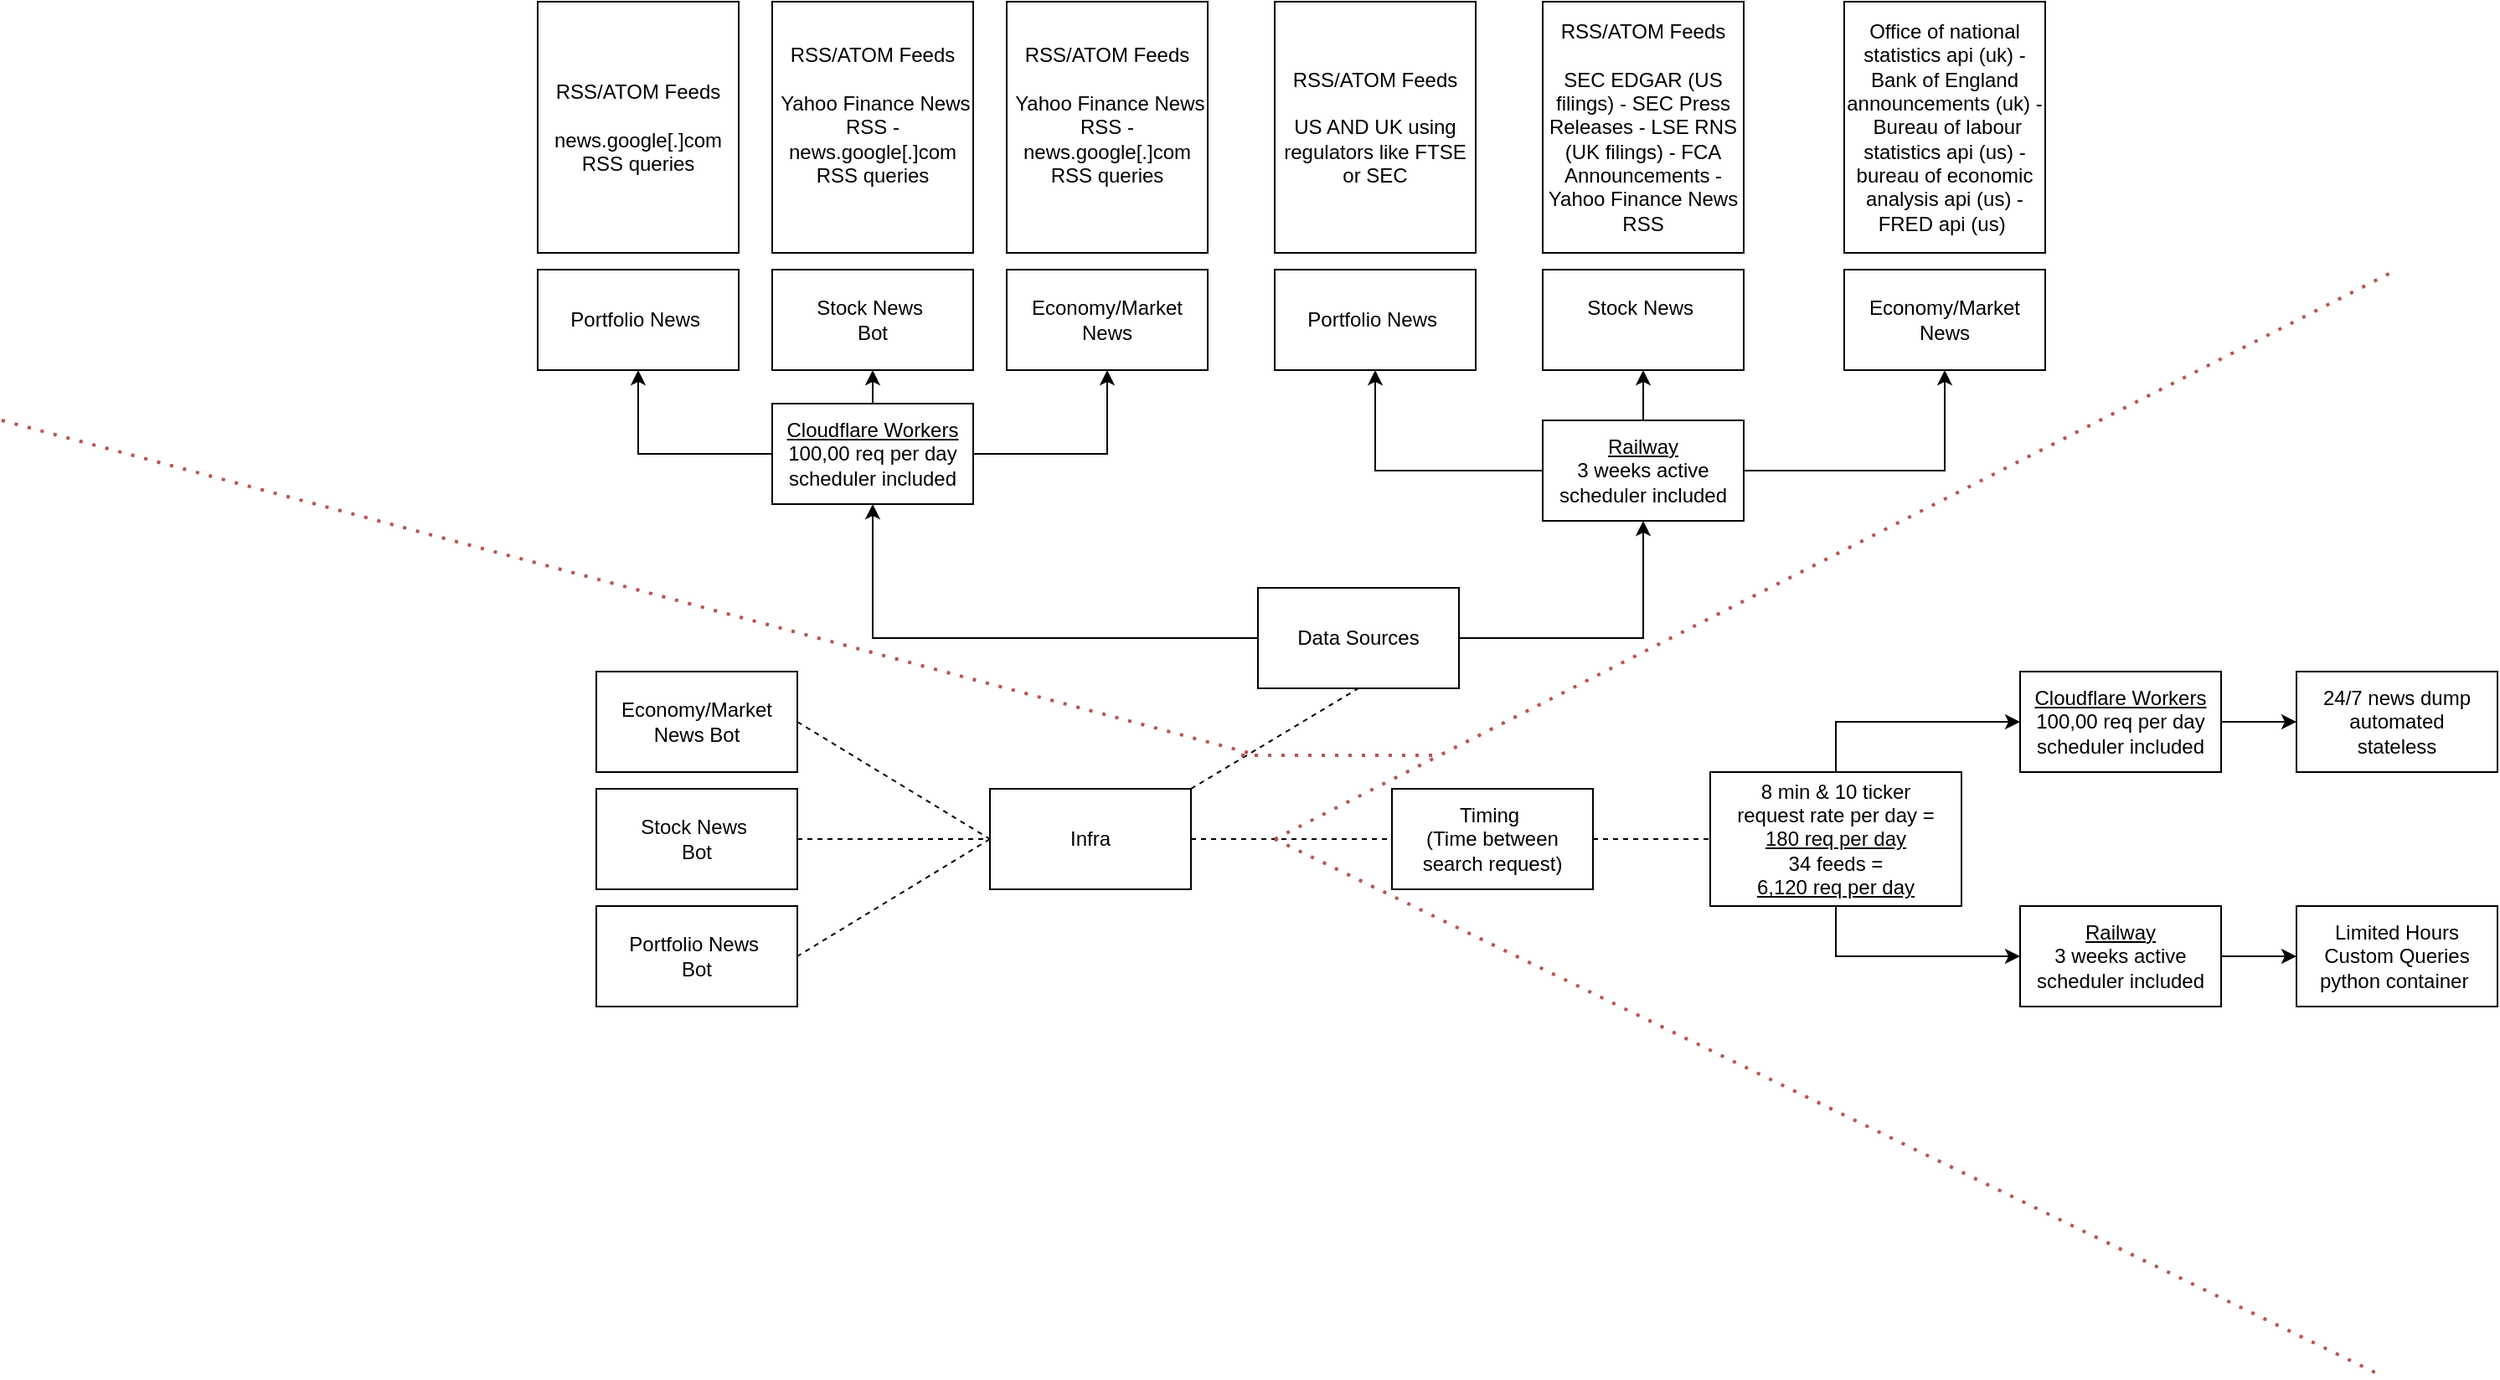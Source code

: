 <mxfile version="28.2.3">
  <diagram name="Page-1" id="nnKsCKl-IWVN3tEq_9vp">
    <mxGraphModel dx="1809" dy="2177" grid="1" gridSize="10" guides="1" tooltips="1" connect="1" arrows="1" fold="1" page="1" pageScale="1" pageWidth="850" pageHeight="1100" math="0" shadow="0">
      <root>
        <mxCell id="0" />
        <mxCell id="1" parent="0" />
        <mxCell id="F9hRTfmgnlkbgTNk5HiP-1" value="Stock News&amp;nbsp;&lt;div&gt;Bot&lt;/div&gt;" style="rounded=0;whiteSpace=wrap;html=1;" parent="1" vertex="1">
          <mxGeometry x="365" y="400" width="120" height="60" as="geometry" />
        </mxCell>
        <mxCell id="F9hRTfmgnlkbgTNk5HiP-2" value="" style="endArrow=none;dashed=1;html=1;rounded=0;exitX=1;exitY=0.5;exitDx=0;exitDy=0;" parent="1" source="F9hRTfmgnlkbgTNk5HiP-1" edge="1">
          <mxGeometry width="50" height="50" relative="1" as="geometry">
            <mxPoint x="570" y="460" as="sourcePoint" />
            <mxPoint x="600" y="430" as="targetPoint" />
          </mxGeometry>
        </mxCell>
        <mxCell id="F9hRTfmgnlkbgTNk5HiP-3" value="Infra" style="rounded=0;whiteSpace=wrap;html=1;" parent="1" vertex="1">
          <mxGeometry x="600" y="400" width="120" height="60" as="geometry" />
        </mxCell>
        <mxCell id="F9hRTfmgnlkbgTNk5HiP-4" value="Timing&amp;nbsp;&lt;div&gt;(Time between&lt;/div&gt;&lt;div&gt;search request)&lt;/div&gt;" style="rounded=0;whiteSpace=wrap;html=1;" parent="1" vertex="1">
          <mxGeometry x="840" y="400" width="120" height="60" as="geometry" />
        </mxCell>
        <mxCell id="F9hRTfmgnlkbgTNk5HiP-5" value="" style="endArrow=none;dashed=1;html=1;rounded=0;entryX=0;entryY=0.5;entryDx=0;entryDy=0;exitX=1;exitY=0.5;exitDx=0;exitDy=0;" parent="1" source="F9hRTfmgnlkbgTNk5HiP-3" target="F9hRTfmgnlkbgTNk5HiP-4" edge="1">
          <mxGeometry width="50" height="50" relative="1" as="geometry">
            <mxPoint x="860" y="640" as="sourcePoint" />
            <mxPoint x="910" y="590" as="targetPoint" />
          </mxGeometry>
        </mxCell>
        <mxCell id="-WAHRenZTirL-p5Dnmoj-7" style="edgeStyle=orthogonalEdgeStyle;rounded=0;orthogonalLoop=1;jettySize=auto;html=1;entryX=0;entryY=0.5;entryDx=0;entryDy=0;exitX=0.5;exitY=0;exitDx=0;exitDy=0;" edge="1" parent="1" source="-WAHRenZTirL-p5Dnmoj-1" target="-WAHRenZTirL-p5Dnmoj-4">
          <mxGeometry relative="1" as="geometry" />
        </mxCell>
        <mxCell id="-WAHRenZTirL-p5Dnmoj-8" style="edgeStyle=orthogonalEdgeStyle;rounded=0;orthogonalLoop=1;jettySize=auto;html=1;entryX=0;entryY=0.5;entryDx=0;entryDy=0;exitX=0.5;exitY=1;exitDx=0;exitDy=0;" edge="1" parent="1" source="-WAHRenZTirL-p5Dnmoj-1" target="-WAHRenZTirL-p5Dnmoj-5">
          <mxGeometry relative="1" as="geometry" />
        </mxCell>
        <mxCell id="-WAHRenZTirL-p5Dnmoj-1" value="8 min &amp;amp; 10 ticker&lt;div&gt;request rate per day =&lt;div&gt;&lt;u&gt;180 req per day&lt;/u&gt;&lt;br&gt;&lt;div&gt;34 feeds =&lt;/div&gt;&lt;/div&gt;&lt;/div&gt;&lt;div&gt;&lt;u&gt;6,120 req per day&lt;/u&gt;&lt;/div&gt;" style="rounded=0;whiteSpace=wrap;html=1;" vertex="1" parent="1">
          <mxGeometry x="1030" y="390" width="150" height="80" as="geometry" />
        </mxCell>
        <mxCell id="-WAHRenZTirL-p5Dnmoj-2" value="" style="endArrow=none;dashed=1;html=1;rounded=0;entryX=0;entryY=0.5;entryDx=0;entryDy=0;exitX=1;exitY=0.5;exitDx=0;exitDy=0;" edge="1" parent="1" source="F9hRTfmgnlkbgTNk5HiP-4" target="-WAHRenZTirL-p5Dnmoj-1">
          <mxGeometry width="50" height="50" relative="1" as="geometry">
            <mxPoint x="890" y="490" as="sourcePoint" />
            <mxPoint x="1010" y="490" as="targetPoint" />
          </mxGeometry>
        </mxCell>
        <mxCell id="-WAHRenZTirL-p5Dnmoj-13" style="edgeStyle=orthogonalEdgeStyle;rounded=0;orthogonalLoop=1;jettySize=auto;html=1;exitX=1;exitY=0.5;exitDx=0;exitDy=0;entryX=0;entryY=0.5;entryDx=0;entryDy=0;" edge="1" parent="1" source="-WAHRenZTirL-p5Dnmoj-4" target="-WAHRenZTirL-p5Dnmoj-9">
          <mxGeometry relative="1" as="geometry" />
        </mxCell>
        <mxCell id="-WAHRenZTirL-p5Dnmoj-4" value="&lt;u&gt;Cloudflare Workers&lt;/u&gt;&lt;div&gt;100,00 req per day&lt;/div&gt;&lt;div&gt;scheduler included&lt;/div&gt;" style="rounded=0;whiteSpace=wrap;html=1;" vertex="1" parent="1">
          <mxGeometry x="1215" y="330" width="120" height="60" as="geometry" />
        </mxCell>
        <mxCell id="-WAHRenZTirL-p5Dnmoj-14" style="edgeStyle=orthogonalEdgeStyle;rounded=0;orthogonalLoop=1;jettySize=auto;html=1;exitX=1;exitY=0.5;exitDx=0;exitDy=0;entryX=0;entryY=0.5;entryDx=0;entryDy=0;" edge="1" parent="1" source="-WAHRenZTirL-p5Dnmoj-5" target="-WAHRenZTirL-p5Dnmoj-10">
          <mxGeometry relative="1" as="geometry" />
        </mxCell>
        <mxCell id="-WAHRenZTirL-p5Dnmoj-5" value="&lt;u&gt;Railway&lt;/u&gt;&lt;div&gt;3 weeks active&lt;/div&gt;&lt;div&gt;scheduler included&lt;/div&gt;" style="rounded=0;whiteSpace=wrap;html=1;" vertex="1" parent="1">
          <mxGeometry x="1215" y="470" width="120" height="60" as="geometry" />
        </mxCell>
        <mxCell id="-WAHRenZTirL-p5Dnmoj-9" value="24/7 news dump&lt;div&gt;automated&lt;/div&gt;&lt;div&gt;stateless&lt;/div&gt;" style="rounded=0;whiteSpace=wrap;html=1;" vertex="1" parent="1">
          <mxGeometry x="1380" y="330" width="120" height="60" as="geometry" />
        </mxCell>
        <mxCell id="-WAHRenZTirL-p5Dnmoj-10" value="Limited Hours&lt;div&gt;Custom Queries&lt;/div&gt;&lt;div&gt;python container&amp;nbsp;&lt;/div&gt;" style="rounded=0;whiteSpace=wrap;html=1;" vertex="1" parent="1">
          <mxGeometry x="1380" y="470" width="120" height="60" as="geometry" />
        </mxCell>
        <mxCell id="-WAHRenZTirL-p5Dnmoj-11" value="" style="endArrow=none;dashed=1;html=1;dashPattern=1 3;strokeWidth=2;rounded=0;fillColor=#f8cecc;strokeColor=#b85450;" edge="1" parent="1">
          <mxGeometry width="50" height="50" relative="1" as="geometry">
            <mxPoint x="770" y="430" as="sourcePoint" />
            <mxPoint x="1440" y="90" as="targetPoint" />
          </mxGeometry>
        </mxCell>
        <mxCell id="-WAHRenZTirL-p5Dnmoj-12" value="" style="endArrow=none;dashed=1;html=1;dashPattern=1 3;strokeWidth=2;rounded=0;fillColor=#f8cecc;strokeColor=#b85450;" edge="1" parent="1">
          <mxGeometry width="50" height="50" relative="1" as="geometry">
            <mxPoint x="770" y="430" as="sourcePoint" />
            <mxPoint x="1430" y="750" as="targetPoint" />
          </mxGeometry>
        </mxCell>
        <mxCell id="-WAHRenZTirL-p5Dnmoj-15" value="Economy/Market News Bot" style="rounded=0;whiteSpace=wrap;html=1;" vertex="1" parent="1">
          <mxGeometry x="365" y="330" width="120" height="60" as="geometry" />
        </mxCell>
        <mxCell id="-WAHRenZTirL-p5Dnmoj-16" value="Portfolio News&amp;nbsp;&lt;div&gt;Bot&lt;/div&gt;" style="rounded=0;whiteSpace=wrap;html=1;" vertex="1" parent="1">
          <mxGeometry x="365" y="470" width="120" height="60" as="geometry" />
        </mxCell>
        <mxCell id="-WAHRenZTirL-p5Dnmoj-17" value="" style="endArrow=none;dashed=1;html=1;rounded=0;exitX=1;exitY=0.5;exitDx=0;exitDy=0;entryX=0;entryY=0.5;entryDx=0;entryDy=0;" edge="1" parent="1" source="-WAHRenZTirL-p5Dnmoj-15" target="F9hRTfmgnlkbgTNk5HiP-3">
          <mxGeometry width="50" height="50" relative="1" as="geometry">
            <mxPoint x="520" y="420" as="sourcePoint" />
            <mxPoint x="635" y="420" as="targetPoint" />
          </mxGeometry>
        </mxCell>
        <mxCell id="-WAHRenZTirL-p5Dnmoj-18" value="" style="endArrow=none;dashed=1;html=1;rounded=0;exitX=0;exitY=0.5;exitDx=0;exitDy=0;entryX=1;entryY=0.5;entryDx=0;entryDy=0;" edge="1" parent="1" source="F9hRTfmgnlkbgTNk5HiP-3" target="-WAHRenZTirL-p5Dnmoj-16">
          <mxGeometry width="50" height="50" relative="1" as="geometry">
            <mxPoint x="560" y="430" as="sourcePoint" />
            <mxPoint x="680" y="530" as="targetPoint" />
          </mxGeometry>
        </mxCell>
        <mxCell id="-WAHRenZTirL-p5Dnmoj-24" style="edgeStyle=orthogonalEdgeStyle;rounded=0;orthogonalLoop=1;jettySize=auto;html=1;entryX=0.5;entryY=1;entryDx=0;entryDy=0;" edge="1" parent="1" source="-WAHRenZTirL-p5Dnmoj-19" target="-WAHRenZTirL-p5Dnmoj-22">
          <mxGeometry relative="1" as="geometry" />
        </mxCell>
        <mxCell id="-WAHRenZTirL-p5Dnmoj-25" style="edgeStyle=orthogonalEdgeStyle;rounded=0;orthogonalLoop=1;jettySize=auto;html=1;entryX=0.5;entryY=1;entryDx=0;entryDy=0;exitX=1;exitY=0.5;exitDx=0;exitDy=0;" edge="1" parent="1" source="-WAHRenZTirL-p5Dnmoj-19" target="-WAHRenZTirL-p5Dnmoj-23">
          <mxGeometry relative="1" as="geometry" />
        </mxCell>
        <mxCell id="-WAHRenZTirL-p5Dnmoj-19" value="Data Sources" style="rounded=0;whiteSpace=wrap;html=1;" vertex="1" parent="1">
          <mxGeometry x="760" y="280" width="120" height="60" as="geometry" />
        </mxCell>
        <mxCell id="-WAHRenZTirL-p5Dnmoj-21" value="" style="endArrow=none;dashed=1;html=1;rounded=0;entryX=0.5;entryY=1;entryDx=0;entryDy=0;exitX=1;exitY=0;exitDx=0;exitDy=0;" edge="1" parent="1" source="F9hRTfmgnlkbgTNk5HiP-3" target="-WAHRenZTirL-p5Dnmoj-19">
          <mxGeometry width="50" height="50" relative="1" as="geometry">
            <mxPoint x="750" y="430" as="sourcePoint" />
            <mxPoint x="870" y="430" as="targetPoint" />
          </mxGeometry>
        </mxCell>
        <mxCell id="-WAHRenZTirL-p5Dnmoj-32" style="edgeStyle=orthogonalEdgeStyle;rounded=0;orthogonalLoop=1;jettySize=auto;html=1;entryX=0.5;entryY=1;entryDx=0;entryDy=0;exitX=1;exitY=0.5;exitDx=0;exitDy=0;" edge="1" parent="1" source="-WAHRenZTirL-p5Dnmoj-22" target="-WAHRenZTirL-p5Dnmoj-29">
          <mxGeometry relative="1" as="geometry" />
        </mxCell>
        <mxCell id="-WAHRenZTirL-p5Dnmoj-33" style="edgeStyle=orthogonalEdgeStyle;rounded=0;orthogonalLoop=1;jettySize=auto;html=1;entryX=0.5;entryY=1;entryDx=0;entryDy=0;" edge="1" parent="1" source="-WAHRenZTirL-p5Dnmoj-22" target="-WAHRenZTirL-p5Dnmoj-31">
          <mxGeometry relative="1" as="geometry" />
        </mxCell>
        <mxCell id="-WAHRenZTirL-p5Dnmoj-34" style="edgeStyle=orthogonalEdgeStyle;rounded=0;orthogonalLoop=1;jettySize=auto;html=1;exitX=0.5;exitY=0;exitDx=0;exitDy=0;entryX=0.5;entryY=1;entryDx=0;entryDy=0;" edge="1" parent="1" source="-WAHRenZTirL-p5Dnmoj-22" target="-WAHRenZTirL-p5Dnmoj-30">
          <mxGeometry relative="1" as="geometry" />
        </mxCell>
        <mxCell id="-WAHRenZTirL-p5Dnmoj-22" value="&lt;u&gt;Cloudflare Workers&lt;/u&gt;&lt;div&gt;100,00 req per day&lt;/div&gt;&lt;div&gt;scheduler included&lt;/div&gt;" style="rounded=0;whiteSpace=wrap;html=1;" vertex="1" parent="1">
          <mxGeometry x="470" y="170" width="120" height="60" as="geometry" />
        </mxCell>
        <mxCell id="-WAHRenZTirL-p5Dnmoj-35" style="edgeStyle=orthogonalEdgeStyle;rounded=0;orthogonalLoop=1;jettySize=auto;html=1;entryX=0.5;entryY=1;entryDx=0;entryDy=0;" edge="1" parent="1" source="-WAHRenZTirL-p5Dnmoj-23" target="-WAHRenZTirL-p5Dnmoj-28">
          <mxGeometry relative="1" as="geometry" />
        </mxCell>
        <mxCell id="-WAHRenZTirL-p5Dnmoj-36" style="edgeStyle=orthogonalEdgeStyle;rounded=0;orthogonalLoop=1;jettySize=auto;html=1;entryX=0.5;entryY=1;entryDx=0;entryDy=0;" edge="1" parent="1" source="-WAHRenZTirL-p5Dnmoj-23" target="-WAHRenZTirL-p5Dnmoj-26">
          <mxGeometry relative="1" as="geometry" />
        </mxCell>
        <mxCell id="-WAHRenZTirL-p5Dnmoj-37" style="edgeStyle=orthogonalEdgeStyle;rounded=0;orthogonalLoop=1;jettySize=auto;html=1;entryX=0.5;entryY=1;entryDx=0;entryDy=0;" edge="1" parent="1" source="-WAHRenZTirL-p5Dnmoj-23" target="-WAHRenZTirL-p5Dnmoj-27">
          <mxGeometry relative="1" as="geometry" />
        </mxCell>
        <mxCell id="-WAHRenZTirL-p5Dnmoj-23" value="&lt;u&gt;Railway&lt;/u&gt;&lt;div&gt;3 weeks active&lt;/div&gt;&lt;div&gt;scheduler included&lt;/div&gt;" style="rounded=0;whiteSpace=wrap;html=1;" vertex="1" parent="1">
          <mxGeometry x="930" y="180" width="120" height="60" as="geometry" />
        </mxCell>
        <mxCell id="-WAHRenZTirL-p5Dnmoj-26" value="Stock News&amp;nbsp;&lt;div&gt;&lt;br&gt;&lt;/div&gt;" style="rounded=0;whiteSpace=wrap;html=1;" vertex="1" parent="1">
          <mxGeometry x="930" y="90" width="120" height="60" as="geometry" />
        </mxCell>
        <mxCell id="-WAHRenZTirL-p5Dnmoj-27" value="Economy/Market News" style="rounded=0;whiteSpace=wrap;html=1;" vertex="1" parent="1">
          <mxGeometry x="1110" y="90" width="120" height="60" as="geometry" />
        </mxCell>
        <mxCell id="-WAHRenZTirL-p5Dnmoj-28" value="Portfolio News&amp;nbsp;" style="rounded=0;whiteSpace=wrap;html=1;" vertex="1" parent="1">
          <mxGeometry x="770" y="90" width="120" height="60" as="geometry" />
        </mxCell>
        <mxCell id="-WAHRenZTirL-p5Dnmoj-29" value="Economy/Market News" style="rounded=0;whiteSpace=wrap;html=1;" vertex="1" parent="1">
          <mxGeometry x="610" y="90" width="120" height="60" as="geometry" />
        </mxCell>
        <mxCell id="-WAHRenZTirL-p5Dnmoj-30" value="Stock News&amp;nbsp;&lt;div&gt;Bot&lt;/div&gt;" style="rounded=0;whiteSpace=wrap;html=1;" vertex="1" parent="1">
          <mxGeometry x="470" y="90" width="120" height="60" as="geometry" />
        </mxCell>
        <mxCell id="-WAHRenZTirL-p5Dnmoj-31" value="Portfolio News&amp;nbsp;" style="rounded=0;whiteSpace=wrap;html=1;" vertex="1" parent="1">
          <mxGeometry x="330" y="90" width="120" height="60" as="geometry" />
        </mxCell>
        <mxCell id="-WAHRenZTirL-p5Dnmoj-40" value="&lt;div&gt;RSS/ATOM Feeds&lt;/div&gt;&lt;div&gt;&lt;br&gt;&lt;/div&gt;&lt;div&gt;US AND UK using regulators like FTSE or SEC&lt;/div&gt;" style="rounded=0;whiteSpace=wrap;html=1;" vertex="1" parent="1">
          <mxGeometry x="770" y="-70" width="120" height="150" as="geometry" />
        </mxCell>
        <mxCell id="-WAHRenZTirL-p5Dnmoj-42" value="&lt;div&gt;RSS/ATOM Feeds&lt;/div&gt;&lt;div&gt;&lt;br&gt;&lt;/div&gt;SEC EDGAR (US filings) - SEC Press Releases - LSE RNS (UK filings) - FCA Announcements - Yahoo Finance News RSS" style="rounded=0;whiteSpace=wrap;html=1;" vertex="1" parent="1">
          <mxGeometry x="930" y="-70" width="120" height="150" as="geometry" />
        </mxCell>
        <mxCell id="-WAHRenZTirL-p5Dnmoj-44" value="&lt;div&gt;Office of national statistics api (uk) - Bank of England announcements (uk) - &amp;nbsp;Bureau of labour statistics api (us) - bureau of economic analysis api (us) - FRED api (us)&amp;nbsp;&lt;/div&gt;" style="rounded=0;whiteSpace=wrap;html=1;" vertex="1" parent="1">
          <mxGeometry x="1110" y="-70" width="120" height="150" as="geometry" />
        </mxCell>
        <mxCell id="-WAHRenZTirL-p5Dnmoj-46" value="&lt;div&gt;RSS/ATOM Feeds&lt;/div&gt;&lt;div&gt;&lt;br&gt;&lt;/div&gt;&lt;div&gt;&amp;nbsp;Yahoo Finance News RSS - news.google[.]com RSS queries&lt;/div&gt;&lt;div&gt;&lt;br&gt;&lt;/div&gt;" style="rounded=0;whiteSpace=wrap;html=1;" vertex="1" parent="1">
          <mxGeometry x="470" y="-70" width="120" height="150" as="geometry" />
        </mxCell>
        <mxCell id="-WAHRenZTirL-p5Dnmoj-47" value="&lt;div&gt;RSS/ATOM Feeds&lt;/div&gt;&lt;div&gt;&lt;br&gt;&lt;/div&gt;&lt;div&gt;news.google[.]com RSS queries&lt;br&gt;&lt;/div&gt;" style="rounded=0;whiteSpace=wrap;html=1;" vertex="1" parent="1">
          <mxGeometry x="330" y="-70" width="120" height="150" as="geometry" />
        </mxCell>
        <mxCell id="-WAHRenZTirL-p5Dnmoj-48" value="&lt;div&gt;RSS/ATOM Feeds&lt;/div&gt;&lt;div&gt;&lt;br&gt;&lt;/div&gt;&lt;div&gt;&amp;nbsp;Yahoo Finance News RSS - news.google[.]com RSS queries&lt;/div&gt;&lt;div&gt;&lt;br&gt;&lt;/div&gt;" style="rounded=0;whiteSpace=wrap;html=1;" vertex="1" parent="1">
          <mxGeometry x="610" y="-70" width="120" height="150" as="geometry" />
        </mxCell>
        <mxCell id="-WAHRenZTirL-p5Dnmoj-49" value="" style="endArrow=none;dashed=1;html=1;dashPattern=1 3;strokeWidth=2;rounded=0;fillColor=#f8cecc;strokeColor=#b85450;" edge="1" parent="1">
          <mxGeometry width="50" height="50" relative="1" as="geometry">
            <mxPoint x="10" y="180" as="sourcePoint" />
            <mxPoint x="760" y="380" as="targetPoint" />
          </mxGeometry>
        </mxCell>
        <mxCell id="-WAHRenZTirL-p5Dnmoj-50" value="" style="endArrow=none;dashed=1;html=1;dashPattern=1 3;strokeWidth=2;rounded=0;fillColor=#f8cecc;strokeColor=#b85450;" edge="1" parent="1">
          <mxGeometry width="50" height="50" relative="1" as="geometry">
            <mxPoint x="750" y="380" as="sourcePoint" />
            <mxPoint x="870" y="380" as="targetPoint" />
          </mxGeometry>
        </mxCell>
      </root>
    </mxGraphModel>
  </diagram>
</mxfile>
